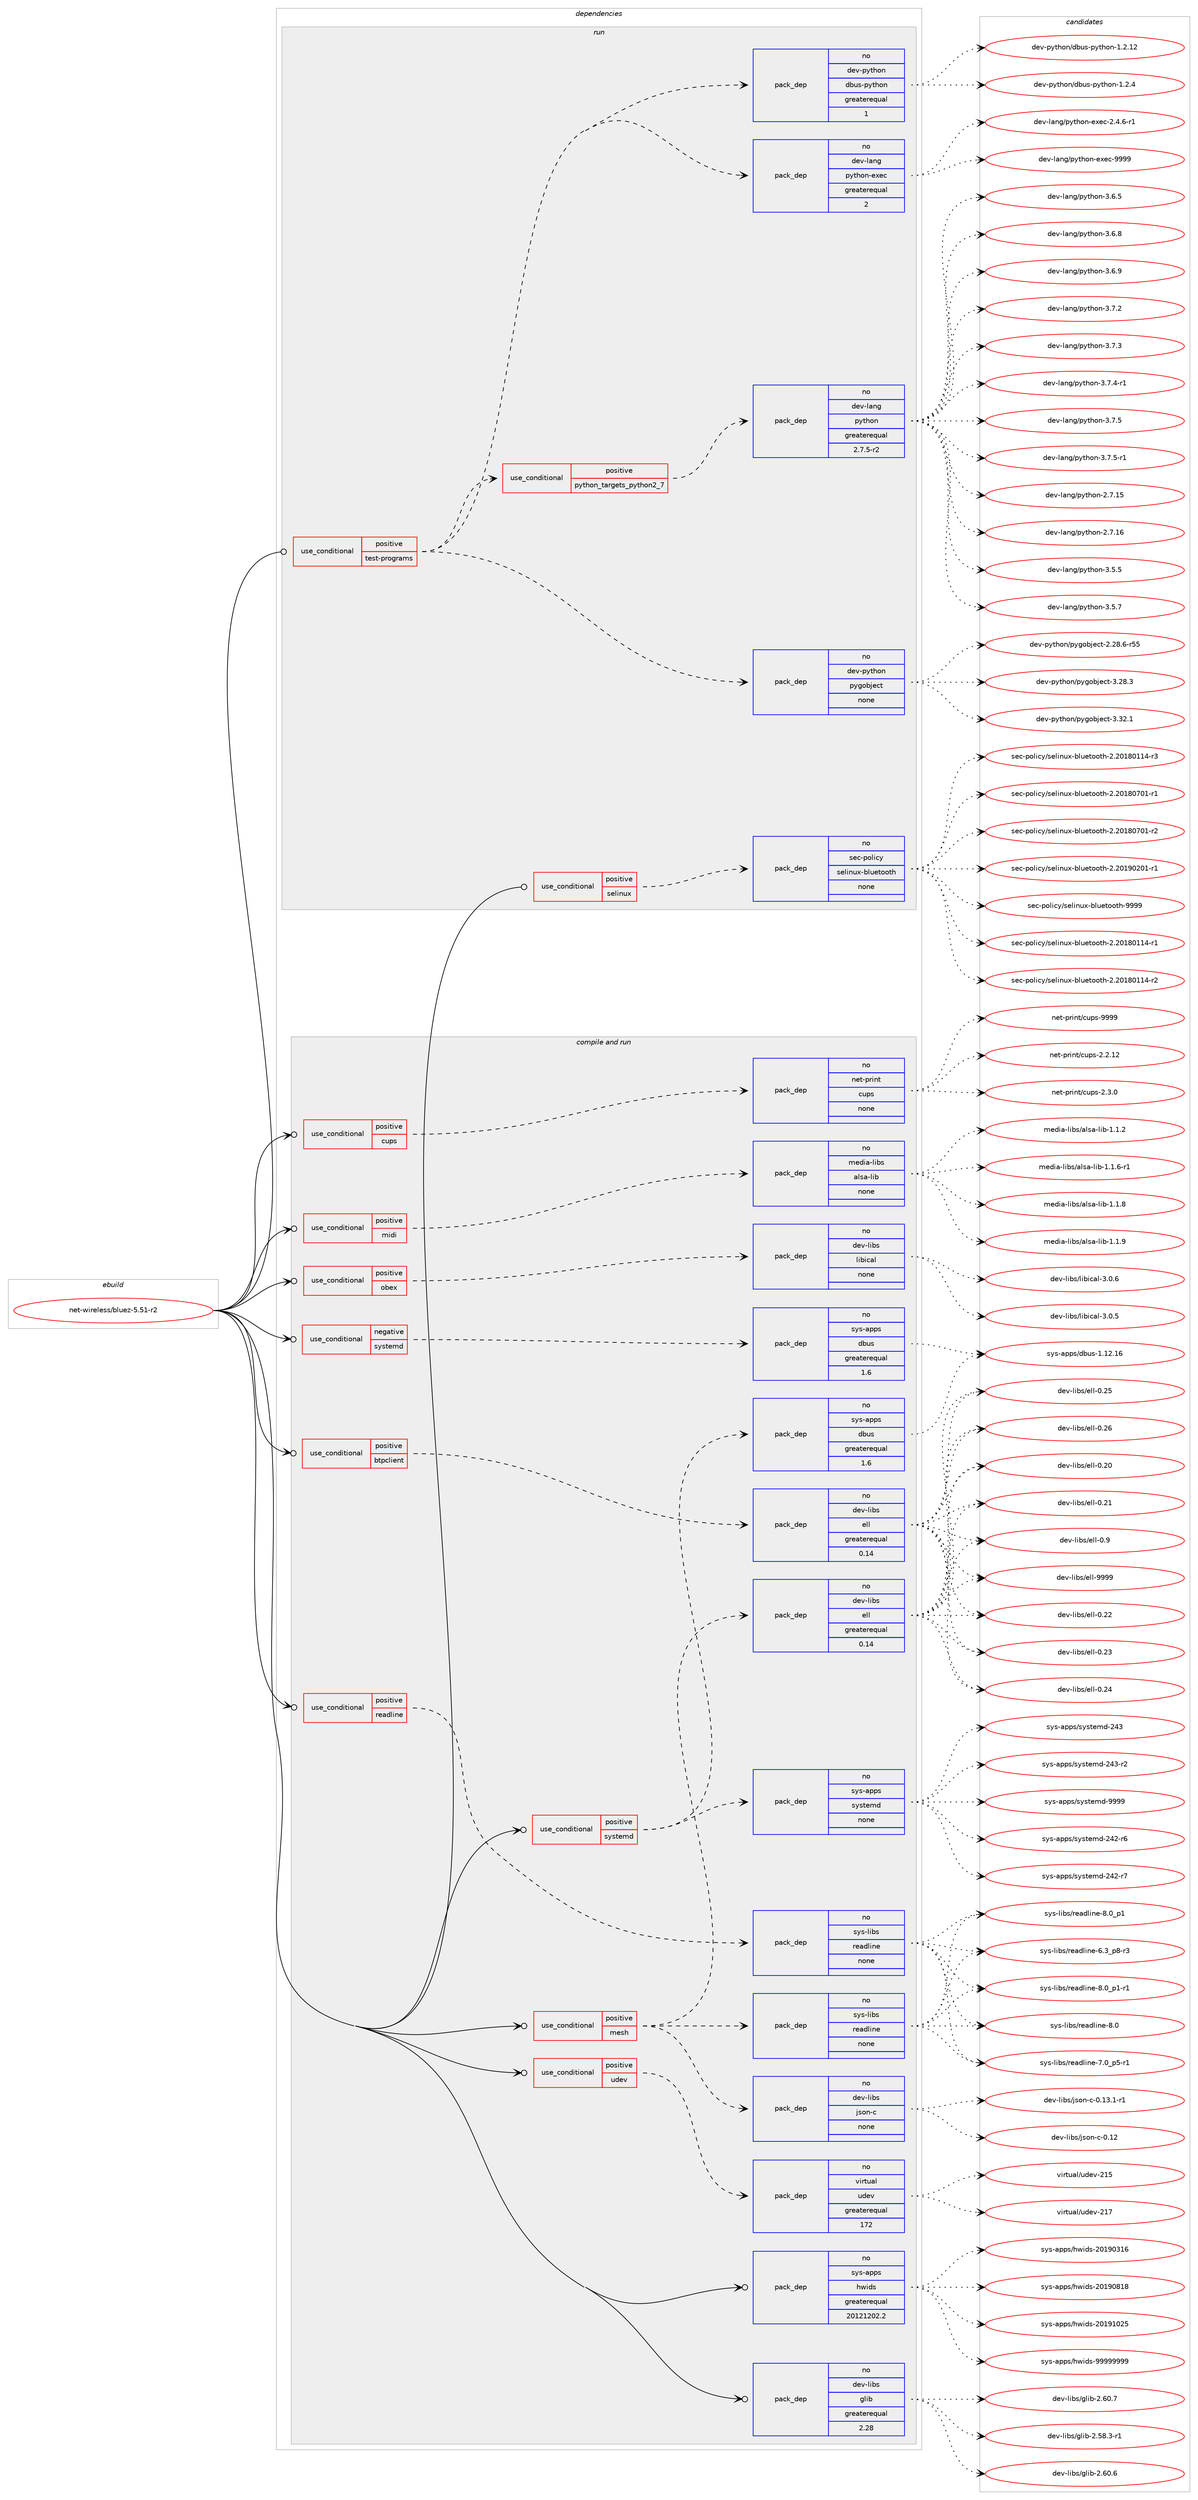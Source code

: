 digraph prolog {

# *************
# Graph options
# *************

newrank=true;
concentrate=true;
compound=true;
graph [rankdir=LR,fontname=Helvetica,fontsize=10,ranksep=1.5];#, ranksep=2.5, nodesep=0.2];
edge  [arrowhead=vee];
node  [fontname=Helvetica,fontsize=10];

# **********
# The ebuild
# **********

subgraph cluster_leftcol {
color=gray;
rank=same;
label=<<i>ebuild</i>>;
id [label="net-wireless/bluez-5.51-r2", color=red, width=4, href="../net-wireless/bluez-5.51-r2.svg"];
}

# ****************
# The dependencies
# ****************

subgraph cluster_midcol {
color=gray;
label=<<i>dependencies</i>>;
subgraph cluster_compile {
fillcolor="#eeeeee";
style=filled;
label=<<i>compile</i>>;
}
subgraph cluster_compileandrun {
fillcolor="#eeeeee";
style=filled;
label=<<i>compile and run</i>>;
subgraph cond205831 {
dependency843879 [label=<<TABLE BORDER="0" CELLBORDER="1" CELLSPACING="0" CELLPADDING="4"><TR><TD ROWSPAN="3" CELLPADDING="10">use_conditional</TD></TR><TR><TD>negative</TD></TR><TR><TD>systemd</TD></TR></TABLE>>, shape=none, color=red];
subgraph pack623142 {
dependency843880 [label=<<TABLE BORDER="0" CELLBORDER="1" CELLSPACING="0" CELLPADDING="4" WIDTH="220"><TR><TD ROWSPAN="6" CELLPADDING="30">pack_dep</TD></TR><TR><TD WIDTH="110">no</TD></TR><TR><TD>sys-apps</TD></TR><TR><TD>dbus</TD></TR><TR><TD>greaterequal</TD></TR><TR><TD>1.6</TD></TR></TABLE>>, shape=none, color=blue];
}
dependency843879:e -> dependency843880:w [weight=20,style="dashed",arrowhead="vee"];
}
id:e -> dependency843879:w [weight=20,style="solid",arrowhead="odotvee"];
subgraph cond205832 {
dependency843881 [label=<<TABLE BORDER="0" CELLBORDER="1" CELLSPACING="0" CELLPADDING="4"><TR><TD ROWSPAN="3" CELLPADDING="10">use_conditional</TD></TR><TR><TD>positive</TD></TR><TR><TD>btpclient</TD></TR></TABLE>>, shape=none, color=red];
subgraph pack623143 {
dependency843882 [label=<<TABLE BORDER="0" CELLBORDER="1" CELLSPACING="0" CELLPADDING="4" WIDTH="220"><TR><TD ROWSPAN="6" CELLPADDING="30">pack_dep</TD></TR><TR><TD WIDTH="110">no</TD></TR><TR><TD>dev-libs</TD></TR><TR><TD>ell</TD></TR><TR><TD>greaterequal</TD></TR><TR><TD>0.14</TD></TR></TABLE>>, shape=none, color=blue];
}
dependency843881:e -> dependency843882:w [weight=20,style="dashed",arrowhead="vee"];
}
id:e -> dependency843881:w [weight=20,style="solid",arrowhead="odotvee"];
subgraph cond205833 {
dependency843883 [label=<<TABLE BORDER="0" CELLBORDER="1" CELLSPACING="0" CELLPADDING="4"><TR><TD ROWSPAN="3" CELLPADDING="10">use_conditional</TD></TR><TR><TD>positive</TD></TR><TR><TD>cups</TD></TR></TABLE>>, shape=none, color=red];
subgraph pack623144 {
dependency843884 [label=<<TABLE BORDER="0" CELLBORDER="1" CELLSPACING="0" CELLPADDING="4" WIDTH="220"><TR><TD ROWSPAN="6" CELLPADDING="30">pack_dep</TD></TR><TR><TD WIDTH="110">no</TD></TR><TR><TD>net-print</TD></TR><TR><TD>cups</TD></TR><TR><TD>none</TD></TR><TR><TD></TD></TR></TABLE>>, shape=none, color=blue];
}
dependency843883:e -> dependency843884:w [weight=20,style="dashed",arrowhead="vee"];
}
id:e -> dependency843883:w [weight=20,style="solid",arrowhead="odotvee"];
subgraph cond205834 {
dependency843885 [label=<<TABLE BORDER="0" CELLBORDER="1" CELLSPACING="0" CELLPADDING="4"><TR><TD ROWSPAN="3" CELLPADDING="10">use_conditional</TD></TR><TR><TD>positive</TD></TR><TR><TD>mesh</TD></TR></TABLE>>, shape=none, color=red];
subgraph pack623145 {
dependency843886 [label=<<TABLE BORDER="0" CELLBORDER="1" CELLSPACING="0" CELLPADDING="4" WIDTH="220"><TR><TD ROWSPAN="6" CELLPADDING="30">pack_dep</TD></TR><TR><TD WIDTH="110">no</TD></TR><TR><TD>dev-libs</TD></TR><TR><TD>ell</TD></TR><TR><TD>greaterequal</TD></TR><TR><TD>0.14</TD></TR></TABLE>>, shape=none, color=blue];
}
dependency843885:e -> dependency843886:w [weight=20,style="dashed",arrowhead="vee"];
subgraph pack623146 {
dependency843887 [label=<<TABLE BORDER="0" CELLBORDER="1" CELLSPACING="0" CELLPADDING="4" WIDTH="220"><TR><TD ROWSPAN="6" CELLPADDING="30">pack_dep</TD></TR><TR><TD WIDTH="110">no</TD></TR><TR><TD>dev-libs</TD></TR><TR><TD>json-c</TD></TR><TR><TD>none</TD></TR><TR><TD></TD></TR></TABLE>>, shape=none, color=blue];
}
dependency843885:e -> dependency843887:w [weight=20,style="dashed",arrowhead="vee"];
subgraph pack623147 {
dependency843888 [label=<<TABLE BORDER="0" CELLBORDER="1" CELLSPACING="0" CELLPADDING="4" WIDTH="220"><TR><TD ROWSPAN="6" CELLPADDING="30">pack_dep</TD></TR><TR><TD WIDTH="110">no</TD></TR><TR><TD>sys-libs</TD></TR><TR><TD>readline</TD></TR><TR><TD>none</TD></TR><TR><TD></TD></TR></TABLE>>, shape=none, color=blue];
}
dependency843885:e -> dependency843888:w [weight=20,style="dashed",arrowhead="vee"];
}
id:e -> dependency843885:w [weight=20,style="solid",arrowhead="odotvee"];
subgraph cond205835 {
dependency843889 [label=<<TABLE BORDER="0" CELLBORDER="1" CELLSPACING="0" CELLPADDING="4"><TR><TD ROWSPAN="3" CELLPADDING="10">use_conditional</TD></TR><TR><TD>positive</TD></TR><TR><TD>midi</TD></TR></TABLE>>, shape=none, color=red];
subgraph pack623148 {
dependency843890 [label=<<TABLE BORDER="0" CELLBORDER="1" CELLSPACING="0" CELLPADDING="4" WIDTH="220"><TR><TD ROWSPAN="6" CELLPADDING="30">pack_dep</TD></TR><TR><TD WIDTH="110">no</TD></TR><TR><TD>media-libs</TD></TR><TR><TD>alsa-lib</TD></TR><TR><TD>none</TD></TR><TR><TD></TD></TR></TABLE>>, shape=none, color=blue];
}
dependency843889:e -> dependency843890:w [weight=20,style="dashed",arrowhead="vee"];
}
id:e -> dependency843889:w [weight=20,style="solid",arrowhead="odotvee"];
subgraph cond205836 {
dependency843891 [label=<<TABLE BORDER="0" CELLBORDER="1" CELLSPACING="0" CELLPADDING="4"><TR><TD ROWSPAN="3" CELLPADDING="10">use_conditional</TD></TR><TR><TD>positive</TD></TR><TR><TD>obex</TD></TR></TABLE>>, shape=none, color=red];
subgraph pack623149 {
dependency843892 [label=<<TABLE BORDER="0" CELLBORDER="1" CELLSPACING="0" CELLPADDING="4" WIDTH="220"><TR><TD ROWSPAN="6" CELLPADDING="30">pack_dep</TD></TR><TR><TD WIDTH="110">no</TD></TR><TR><TD>dev-libs</TD></TR><TR><TD>libical</TD></TR><TR><TD>none</TD></TR><TR><TD></TD></TR></TABLE>>, shape=none, color=blue];
}
dependency843891:e -> dependency843892:w [weight=20,style="dashed",arrowhead="vee"];
}
id:e -> dependency843891:w [weight=20,style="solid",arrowhead="odotvee"];
subgraph cond205837 {
dependency843893 [label=<<TABLE BORDER="0" CELLBORDER="1" CELLSPACING="0" CELLPADDING="4"><TR><TD ROWSPAN="3" CELLPADDING="10">use_conditional</TD></TR><TR><TD>positive</TD></TR><TR><TD>readline</TD></TR></TABLE>>, shape=none, color=red];
subgraph pack623150 {
dependency843894 [label=<<TABLE BORDER="0" CELLBORDER="1" CELLSPACING="0" CELLPADDING="4" WIDTH="220"><TR><TD ROWSPAN="6" CELLPADDING="30">pack_dep</TD></TR><TR><TD WIDTH="110">no</TD></TR><TR><TD>sys-libs</TD></TR><TR><TD>readline</TD></TR><TR><TD>none</TD></TR><TR><TD></TD></TR></TABLE>>, shape=none, color=blue];
}
dependency843893:e -> dependency843894:w [weight=20,style="dashed",arrowhead="vee"];
}
id:e -> dependency843893:w [weight=20,style="solid",arrowhead="odotvee"];
subgraph cond205838 {
dependency843895 [label=<<TABLE BORDER="0" CELLBORDER="1" CELLSPACING="0" CELLPADDING="4"><TR><TD ROWSPAN="3" CELLPADDING="10">use_conditional</TD></TR><TR><TD>positive</TD></TR><TR><TD>systemd</TD></TR></TABLE>>, shape=none, color=red];
subgraph pack623151 {
dependency843896 [label=<<TABLE BORDER="0" CELLBORDER="1" CELLSPACING="0" CELLPADDING="4" WIDTH="220"><TR><TD ROWSPAN="6" CELLPADDING="30">pack_dep</TD></TR><TR><TD WIDTH="110">no</TD></TR><TR><TD>sys-apps</TD></TR><TR><TD>dbus</TD></TR><TR><TD>greaterequal</TD></TR><TR><TD>1.6</TD></TR></TABLE>>, shape=none, color=blue];
}
dependency843895:e -> dependency843896:w [weight=20,style="dashed",arrowhead="vee"];
subgraph pack623152 {
dependency843897 [label=<<TABLE BORDER="0" CELLBORDER="1" CELLSPACING="0" CELLPADDING="4" WIDTH="220"><TR><TD ROWSPAN="6" CELLPADDING="30">pack_dep</TD></TR><TR><TD WIDTH="110">no</TD></TR><TR><TD>sys-apps</TD></TR><TR><TD>systemd</TD></TR><TR><TD>none</TD></TR><TR><TD></TD></TR></TABLE>>, shape=none, color=blue];
}
dependency843895:e -> dependency843897:w [weight=20,style="dashed",arrowhead="vee"];
}
id:e -> dependency843895:w [weight=20,style="solid",arrowhead="odotvee"];
subgraph cond205839 {
dependency843898 [label=<<TABLE BORDER="0" CELLBORDER="1" CELLSPACING="0" CELLPADDING="4"><TR><TD ROWSPAN="3" CELLPADDING="10">use_conditional</TD></TR><TR><TD>positive</TD></TR><TR><TD>udev</TD></TR></TABLE>>, shape=none, color=red];
subgraph pack623153 {
dependency843899 [label=<<TABLE BORDER="0" CELLBORDER="1" CELLSPACING="0" CELLPADDING="4" WIDTH="220"><TR><TD ROWSPAN="6" CELLPADDING="30">pack_dep</TD></TR><TR><TD WIDTH="110">no</TD></TR><TR><TD>virtual</TD></TR><TR><TD>udev</TD></TR><TR><TD>greaterequal</TD></TR><TR><TD>172</TD></TR></TABLE>>, shape=none, color=blue];
}
dependency843898:e -> dependency843899:w [weight=20,style="dashed",arrowhead="vee"];
}
id:e -> dependency843898:w [weight=20,style="solid",arrowhead="odotvee"];
subgraph pack623154 {
dependency843900 [label=<<TABLE BORDER="0" CELLBORDER="1" CELLSPACING="0" CELLPADDING="4" WIDTH="220"><TR><TD ROWSPAN="6" CELLPADDING="30">pack_dep</TD></TR><TR><TD WIDTH="110">no</TD></TR><TR><TD>dev-libs</TD></TR><TR><TD>glib</TD></TR><TR><TD>greaterequal</TD></TR><TR><TD>2.28</TD></TR></TABLE>>, shape=none, color=blue];
}
id:e -> dependency843900:w [weight=20,style="solid",arrowhead="odotvee"];
subgraph pack623155 {
dependency843901 [label=<<TABLE BORDER="0" CELLBORDER="1" CELLSPACING="0" CELLPADDING="4" WIDTH="220"><TR><TD ROWSPAN="6" CELLPADDING="30">pack_dep</TD></TR><TR><TD WIDTH="110">no</TD></TR><TR><TD>sys-apps</TD></TR><TR><TD>hwids</TD></TR><TR><TD>greaterequal</TD></TR><TR><TD>20121202.2</TD></TR></TABLE>>, shape=none, color=blue];
}
id:e -> dependency843901:w [weight=20,style="solid",arrowhead="odotvee"];
}
subgraph cluster_run {
fillcolor="#eeeeee";
style=filled;
label=<<i>run</i>>;
subgraph cond205840 {
dependency843902 [label=<<TABLE BORDER="0" CELLBORDER="1" CELLSPACING="0" CELLPADDING="4"><TR><TD ROWSPAN="3" CELLPADDING="10">use_conditional</TD></TR><TR><TD>positive</TD></TR><TR><TD>selinux</TD></TR></TABLE>>, shape=none, color=red];
subgraph pack623156 {
dependency843903 [label=<<TABLE BORDER="0" CELLBORDER="1" CELLSPACING="0" CELLPADDING="4" WIDTH="220"><TR><TD ROWSPAN="6" CELLPADDING="30">pack_dep</TD></TR><TR><TD WIDTH="110">no</TD></TR><TR><TD>sec-policy</TD></TR><TR><TD>selinux-bluetooth</TD></TR><TR><TD>none</TD></TR><TR><TD></TD></TR></TABLE>>, shape=none, color=blue];
}
dependency843902:e -> dependency843903:w [weight=20,style="dashed",arrowhead="vee"];
}
id:e -> dependency843902:w [weight=20,style="solid",arrowhead="odot"];
subgraph cond205841 {
dependency843904 [label=<<TABLE BORDER="0" CELLBORDER="1" CELLSPACING="0" CELLPADDING="4"><TR><TD ROWSPAN="3" CELLPADDING="10">use_conditional</TD></TR><TR><TD>positive</TD></TR><TR><TD>test-programs</TD></TR></TABLE>>, shape=none, color=red];
subgraph cond205842 {
dependency843905 [label=<<TABLE BORDER="0" CELLBORDER="1" CELLSPACING="0" CELLPADDING="4"><TR><TD ROWSPAN="3" CELLPADDING="10">use_conditional</TD></TR><TR><TD>positive</TD></TR><TR><TD>python_targets_python2_7</TD></TR></TABLE>>, shape=none, color=red];
subgraph pack623157 {
dependency843906 [label=<<TABLE BORDER="0" CELLBORDER="1" CELLSPACING="0" CELLPADDING="4" WIDTH="220"><TR><TD ROWSPAN="6" CELLPADDING="30">pack_dep</TD></TR><TR><TD WIDTH="110">no</TD></TR><TR><TD>dev-lang</TD></TR><TR><TD>python</TD></TR><TR><TD>greaterequal</TD></TR><TR><TD>2.7.5-r2</TD></TR></TABLE>>, shape=none, color=blue];
}
dependency843905:e -> dependency843906:w [weight=20,style="dashed",arrowhead="vee"];
}
dependency843904:e -> dependency843905:w [weight=20,style="dashed",arrowhead="vee"];
subgraph pack623158 {
dependency843907 [label=<<TABLE BORDER="0" CELLBORDER="1" CELLSPACING="0" CELLPADDING="4" WIDTH="220"><TR><TD ROWSPAN="6" CELLPADDING="30">pack_dep</TD></TR><TR><TD WIDTH="110">no</TD></TR><TR><TD>dev-lang</TD></TR><TR><TD>python-exec</TD></TR><TR><TD>greaterequal</TD></TR><TR><TD>2</TD></TR></TABLE>>, shape=none, color=blue];
}
dependency843904:e -> dependency843907:w [weight=20,style="dashed",arrowhead="vee"];
subgraph pack623159 {
dependency843908 [label=<<TABLE BORDER="0" CELLBORDER="1" CELLSPACING="0" CELLPADDING="4" WIDTH="220"><TR><TD ROWSPAN="6" CELLPADDING="30">pack_dep</TD></TR><TR><TD WIDTH="110">no</TD></TR><TR><TD>dev-python</TD></TR><TR><TD>dbus-python</TD></TR><TR><TD>greaterequal</TD></TR><TR><TD>1</TD></TR></TABLE>>, shape=none, color=blue];
}
dependency843904:e -> dependency843908:w [weight=20,style="dashed",arrowhead="vee"];
subgraph pack623160 {
dependency843909 [label=<<TABLE BORDER="0" CELLBORDER="1" CELLSPACING="0" CELLPADDING="4" WIDTH="220"><TR><TD ROWSPAN="6" CELLPADDING="30">pack_dep</TD></TR><TR><TD WIDTH="110">no</TD></TR><TR><TD>dev-python</TD></TR><TR><TD>pygobject</TD></TR><TR><TD>none</TD></TR><TR><TD></TD></TR></TABLE>>, shape=none, color=blue];
}
dependency843904:e -> dependency843909:w [weight=20,style="dashed",arrowhead="vee"];
}
id:e -> dependency843904:w [weight=20,style="solid",arrowhead="odot"];
}
}

# **************
# The candidates
# **************

subgraph cluster_choices {
rank=same;
color=gray;
label=<<i>candidates</i>>;

subgraph choice623142 {
color=black;
nodesep=1;
choice115121115459711211211547100981171154549464950464954 [label="sys-apps/dbus-1.12.16", color=red, width=4,href="../sys-apps/dbus-1.12.16.svg"];
dependency843880:e -> choice115121115459711211211547100981171154549464950464954:w [style=dotted,weight="100"];
}
subgraph choice623143 {
color=black;
nodesep=1;
choice1001011184510810598115471011081084548465048 [label="dev-libs/ell-0.20", color=red, width=4,href="../dev-libs/ell-0.20.svg"];
choice1001011184510810598115471011081084548465049 [label="dev-libs/ell-0.21", color=red, width=4,href="../dev-libs/ell-0.21.svg"];
choice1001011184510810598115471011081084548465050 [label="dev-libs/ell-0.22", color=red, width=4,href="../dev-libs/ell-0.22.svg"];
choice1001011184510810598115471011081084548465051 [label="dev-libs/ell-0.23", color=red, width=4,href="../dev-libs/ell-0.23.svg"];
choice1001011184510810598115471011081084548465052 [label="dev-libs/ell-0.24", color=red, width=4,href="../dev-libs/ell-0.24.svg"];
choice1001011184510810598115471011081084548465053 [label="dev-libs/ell-0.25", color=red, width=4,href="../dev-libs/ell-0.25.svg"];
choice1001011184510810598115471011081084548465054 [label="dev-libs/ell-0.26", color=red, width=4,href="../dev-libs/ell-0.26.svg"];
choice10010111845108105981154710110810845484657 [label="dev-libs/ell-0.9", color=red, width=4,href="../dev-libs/ell-0.9.svg"];
choice1001011184510810598115471011081084557575757 [label="dev-libs/ell-9999", color=red, width=4,href="../dev-libs/ell-9999.svg"];
dependency843882:e -> choice1001011184510810598115471011081084548465048:w [style=dotted,weight="100"];
dependency843882:e -> choice1001011184510810598115471011081084548465049:w [style=dotted,weight="100"];
dependency843882:e -> choice1001011184510810598115471011081084548465050:w [style=dotted,weight="100"];
dependency843882:e -> choice1001011184510810598115471011081084548465051:w [style=dotted,weight="100"];
dependency843882:e -> choice1001011184510810598115471011081084548465052:w [style=dotted,weight="100"];
dependency843882:e -> choice1001011184510810598115471011081084548465053:w [style=dotted,weight="100"];
dependency843882:e -> choice1001011184510810598115471011081084548465054:w [style=dotted,weight="100"];
dependency843882:e -> choice10010111845108105981154710110810845484657:w [style=dotted,weight="100"];
dependency843882:e -> choice1001011184510810598115471011081084557575757:w [style=dotted,weight="100"];
}
subgraph choice623144 {
color=black;
nodesep=1;
choice11010111645112114105110116479911711211545504650464950 [label="net-print/cups-2.2.12", color=red, width=4,href="../net-print/cups-2.2.12.svg"];
choice110101116451121141051101164799117112115455046514648 [label="net-print/cups-2.3.0", color=red, width=4,href="../net-print/cups-2.3.0.svg"];
choice1101011164511211410511011647991171121154557575757 [label="net-print/cups-9999", color=red, width=4,href="../net-print/cups-9999.svg"];
dependency843884:e -> choice11010111645112114105110116479911711211545504650464950:w [style=dotted,weight="100"];
dependency843884:e -> choice110101116451121141051101164799117112115455046514648:w [style=dotted,weight="100"];
dependency843884:e -> choice1101011164511211410511011647991171121154557575757:w [style=dotted,weight="100"];
}
subgraph choice623145 {
color=black;
nodesep=1;
choice1001011184510810598115471011081084548465048 [label="dev-libs/ell-0.20", color=red, width=4,href="../dev-libs/ell-0.20.svg"];
choice1001011184510810598115471011081084548465049 [label="dev-libs/ell-0.21", color=red, width=4,href="../dev-libs/ell-0.21.svg"];
choice1001011184510810598115471011081084548465050 [label="dev-libs/ell-0.22", color=red, width=4,href="../dev-libs/ell-0.22.svg"];
choice1001011184510810598115471011081084548465051 [label="dev-libs/ell-0.23", color=red, width=4,href="../dev-libs/ell-0.23.svg"];
choice1001011184510810598115471011081084548465052 [label="dev-libs/ell-0.24", color=red, width=4,href="../dev-libs/ell-0.24.svg"];
choice1001011184510810598115471011081084548465053 [label="dev-libs/ell-0.25", color=red, width=4,href="../dev-libs/ell-0.25.svg"];
choice1001011184510810598115471011081084548465054 [label="dev-libs/ell-0.26", color=red, width=4,href="../dev-libs/ell-0.26.svg"];
choice10010111845108105981154710110810845484657 [label="dev-libs/ell-0.9", color=red, width=4,href="../dev-libs/ell-0.9.svg"];
choice1001011184510810598115471011081084557575757 [label="dev-libs/ell-9999", color=red, width=4,href="../dev-libs/ell-9999.svg"];
dependency843886:e -> choice1001011184510810598115471011081084548465048:w [style=dotted,weight="100"];
dependency843886:e -> choice1001011184510810598115471011081084548465049:w [style=dotted,weight="100"];
dependency843886:e -> choice1001011184510810598115471011081084548465050:w [style=dotted,weight="100"];
dependency843886:e -> choice1001011184510810598115471011081084548465051:w [style=dotted,weight="100"];
dependency843886:e -> choice1001011184510810598115471011081084548465052:w [style=dotted,weight="100"];
dependency843886:e -> choice1001011184510810598115471011081084548465053:w [style=dotted,weight="100"];
dependency843886:e -> choice1001011184510810598115471011081084548465054:w [style=dotted,weight="100"];
dependency843886:e -> choice10010111845108105981154710110810845484657:w [style=dotted,weight="100"];
dependency843886:e -> choice1001011184510810598115471011081084557575757:w [style=dotted,weight="100"];
}
subgraph choice623146 {
color=black;
nodesep=1;
choice10010111845108105981154710611511111045994548464950 [label="dev-libs/json-c-0.12", color=red, width=4,href="../dev-libs/json-c-0.12.svg"];
choice1001011184510810598115471061151111104599454846495146494511449 [label="dev-libs/json-c-0.13.1-r1", color=red, width=4,href="../dev-libs/json-c-0.13.1-r1.svg"];
dependency843887:e -> choice10010111845108105981154710611511111045994548464950:w [style=dotted,weight="100"];
dependency843887:e -> choice1001011184510810598115471061151111104599454846495146494511449:w [style=dotted,weight="100"];
}
subgraph choice623147 {
color=black;
nodesep=1;
choice115121115451081059811547114101971001081051101014554465195112564511451 [label="sys-libs/readline-6.3_p8-r3", color=red, width=4,href="../sys-libs/readline-6.3_p8-r3.svg"];
choice115121115451081059811547114101971001081051101014555464895112534511449 [label="sys-libs/readline-7.0_p5-r1", color=red, width=4,href="../sys-libs/readline-7.0_p5-r1.svg"];
choice1151211154510810598115471141019710010810511010145564648 [label="sys-libs/readline-8.0", color=red, width=4,href="../sys-libs/readline-8.0.svg"];
choice11512111545108105981154711410197100108105110101455646489511249 [label="sys-libs/readline-8.0_p1", color=red, width=4,href="../sys-libs/readline-8.0_p1.svg"];
choice115121115451081059811547114101971001081051101014556464895112494511449 [label="sys-libs/readline-8.0_p1-r1", color=red, width=4,href="../sys-libs/readline-8.0_p1-r1.svg"];
dependency843888:e -> choice115121115451081059811547114101971001081051101014554465195112564511451:w [style=dotted,weight="100"];
dependency843888:e -> choice115121115451081059811547114101971001081051101014555464895112534511449:w [style=dotted,weight="100"];
dependency843888:e -> choice1151211154510810598115471141019710010810511010145564648:w [style=dotted,weight="100"];
dependency843888:e -> choice11512111545108105981154711410197100108105110101455646489511249:w [style=dotted,weight="100"];
dependency843888:e -> choice115121115451081059811547114101971001081051101014556464895112494511449:w [style=dotted,weight="100"];
}
subgraph choice623148 {
color=black;
nodesep=1;
choice1091011001059745108105981154797108115974510810598454946494650 [label="media-libs/alsa-lib-1.1.2", color=red, width=4,href="../media-libs/alsa-lib-1.1.2.svg"];
choice10910110010597451081059811547971081159745108105984549464946544511449 [label="media-libs/alsa-lib-1.1.6-r1", color=red, width=4,href="../media-libs/alsa-lib-1.1.6-r1.svg"];
choice1091011001059745108105981154797108115974510810598454946494656 [label="media-libs/alsa-lib-1.1.8", color=red, width=4,href="../media-libs/alsa-lib-1.1.8.svg"];
choice1091011001059745108105981154797108115974510810598454946494657 [label="media-libs/alsa-lib-1.1.9", color=red, width=4,href="../media-libs/alsa-lib-1.1.9.svg"];
dependency843890:e -> choice1091011001059745108105981154797108115974510810598454946494650:w [style=dotted,weight="100"];
dependency843890:e -> choice10910110010597451081059811547971081159745108105984549464946544511449:w [style=dotted,weight="100"];
dependency843890:e -> choice1091011001059745108105981154797108115974510810598454946494656:w [style=dotted,weight="100"];
dependency843890:e -> choice1091011001059745108105981154797108115974510810598454946494657:w [style=dotted,weight="100"];
}
subgraph choice623149 {
color=black;
nodesep=1;
choice100101118451081059811547108105981059997108455146484653 [label="dev-libs/libical-3.0.5", color=red, width=4,href="../dev-libs/libical-3.0.5.svg"];
choice100101118451081059811547108105981059997108455146484654 [label="dev-libs/libical-3.0.6", color=red, width=4,href="../dev-libs/libical-3.0.6.svg"];
dependency843892:e -> choice100101118451081059811547108105981059997108455146484653:w [style=dotted,weight="100"];
dependency843892:e -> choice100101118451081059811547108105981059997108455146484654:w [style=dotted,weight="100"];
}
subgraph choice623150 {
color=black;
nodesep=1;
choice115121115451081059811547114101971001081051101014554465195112564511451 [label="sys-libs/readline-6.3_p8-r3", color=red, width=4,href="../sys-libs/readline-6.3_p8-r3.svg"];
choice115121115451081059811547114101971001081051101014555464895112534511449 [label="sys-libs/readline-7.0_p5-r1", color=red, width=4,href="../sys-libs/readline-7.0_p5-r1.svg"];
choice1151211154510810598115471141019710010810511010145564648 [label="sys-libs/readline-8.0", color=red, width=4,href="../sys-libs/readline-8.0.svg"];
choice11512111545108105981154711410197100108105110101455646489511249 [label="sys-libs/readline-8.0_p1", color=red, width=4,href="../sys-libs/readline-8.0_p1.svg"];
choice115121115451081059811547114101971001081051101014556464895112494511449 [label="sys-libs/readline-8.0_p1-r1", color=red, width=4,href="../sys-libs/readline-8.0_p1-r1.svg"];
dependency843894:e -> choice115121115451081059811547114101971001081051101014554465195112564511451:w [style=dotted,weight="100"];
dependency843894:e -> choice115121115451081059811547114101971001081051101014555464895112534511449:w [style=dotted,weight="100"];
dependency843894:e -> choice1151211154510810598115471141019710010810511010145564648:w [style=dotted,weight="100"];
dependency843894:e -> choice11512111545108105981154711410197100108105110101455646489511249:w [style=dotted,weight="100"];
dependency843894:e -> choice115121115451081059811547114101971001081051101014556464895112494511449:w [style=dotted,weight="100"];
}
subgraph choice623151 {
color=black;
nodesep=1;
choice115121115459711211211547100981171154549464950464954 [label="sys-apps/dbus-1.12.16", color=red, width=4,href="../sys-apps/dbus-1.12.16.svg"];
dependency843896:e -> choice115121115459711211211547100981171154549464950464954:w [style=dotted,weight="100"];
}
subgraph choice623152 {
color=black;
nodesep=1;
choice115121115459711211211547115121115116101109100455052504511454 [label="sys-apps/systemd-242-r6", color=red, width=4,href="../sys-apps/systemd-242-r6.svg"];
choice115121115459711211211547115121115116101109100455052504511455 [label="sys-apps/systemd-242-r7", color=red, width=4,href="../sys-apps/systemd-242-r7.svg"];
choice11512111545971121121154711512111511610110910045505251 [label="sys-apps/systemd-243", color=red, width=4,href="../sys-apps/systemd-243.svg"];
choice115121115459711211211547115121115116101109100455052514511450 [label="sys-apps/systemd-243-r2", color=red, width=4,href="../sys-apps/systemd-243-r2.svg"];
choice1151211154597112112115471151211151161011091004557575757 [label="sys-apps/systemd-9999", color=red, width=4,href="../sys-apps/systemd-9999.svg"];
dependency843897:e -> choice115121115459711211211547115121115116101109100455052504511454:w [style=dotted,weight="100"];
dependency843897:e -> choice115121115459711211211547115121115116101109100455052504511455:w [style=dotted,weight="100"];
dependency843897:e -> choice11512111545971121121154711512111511610110910045505251:w [style=dotted,weight="100"];
dependency843897:e -> choice115121115459711211211547115121115116101109100455052514511450:w [style=dotted,weight="100"];
dependency843897:e -> choice1151211154597112112115471151211151161011091004557575757:w [style=dotted,weight="100"];
}
subgraph choice623153 {
color=black;
nodesep=1;
choice118105114116117971084711710010111845504953 [label="virtual/udev-215", color=red, width=4,href="../virtual/udev-215.svg"];
choice118105114116117971084711710010111845504955 [label="virtual/udev-217", color=red, width=4,href="../virtual/udev-217.svg"];
dependency843899:e -> choice118105114116117971084711710010111845504953:w [style=dotted,weight="100"];
dependency843899:e -> choice118105114116117971084711710010111845504955:w [style=dotted,weight="100"];
}
subgraph choice623154 {
color=black;
nodesep=1;
choice10010111845108105981154710310810598455046535646514511449 [label="dev-libs/glib-2.58.3-r1", color=red, width=4,href="../dev-libs/glib-2.58.3-r1.svg"];
choice1001011184510810598115471031081059845504654484654 [label="dev-libs/glib-2.60.6", color=red, width=4,href="../dev-libs/glib-2.60.6.svg"];
choice1001011184510810598115471031081059845504654484655 [label="dev-libs/glib-2.60.7", color=red, width=4,href="../dev-libs/glib-2.60.7.svg"];
dependency843900:e -> choice10010111845108105981154710310810598455046535646514511449:w [style=dotted,weight="100"];
dependency843900:e -> choice1001011184510810598115471031081059845504654484654:w [style=dotted,weight="100"];
dependency843900:e -> choice1001011184510810598115471031081059845504654484655:w [style=dotted,weight="100"];
}
subgraph choice623155 {
color=black;
nodesep=1;
choice115121115459711211211547104119105100115455048495748514954 [label="sys-apps/hwids-20190316", color=red, width=4,href="../sys-apps/hwids-20190316.svg"];
choice115121115459711211211547104119105100115455048495748564956 [label="sys-apps/hwids-20190818", color=red, width=4,href="../sys-apps/hwids-20190818.svg"];
choice115121115459711211211547104119105100115455048495749485053 [label="sys-apps/hwids-20191025", color=red, width=4,href="../sys-apps/hwids-20191025.svg"];
choice115121115459711211211547104119105100115455757575757575757 [label="sys-apps/hwids-99999999", color=red, width=4,href="../sys-apps/hwids-99999999.svg"];
dependency843901:e -> choice115121115459711211211547104119105100115455048495748514954:w [style=dotted,weight="100"];
dependency843901:e -> choice115121115459711211211547104119105100115455048495748564956:w [style=dotted,weight="100"];
dependency843901:e -> choice115121115459711211211547104119105100115455048495749485053:w [style=dotted,weight="100"];
dependency843901:e -> choice115121115459711211211547104119105100115455757575757575757:w [style=dotted,weight="100"];
}
subgraph choice623156 {
color=black;
nodesep=1;
choice11510199451121111081059912147115101108105110117120459810811710111611111111610445504650484956484949524511449 [label="sec-policy/selinux-bluetooth-2.20180114-r1", color=red, width=4,href="../sec-policy/selinux-bluetooth-2.20180114-r1.svg"];
choice11510199451121111081059912147115101108105110117120459810811710111611111111610445504650484956484949524511450 [label="sec-policy/selinux-bluetooth-2.20180114-r2", color=red, width=4,href="../sec-policy/selinux-bluetooth-2.20180114-r2.svg"];
choice11510199451121111081059912147115101108105110117120459810811710111611111111610445504650484956484949524511451 [label="sec-policy/selinux-bluetooth-2.20180114-r3", color=red, width=4,href="../sec-policy/selinux-bluetooth-2.20180114-r3.svg"];
choice11510199451121111081059912147115101108105110117120459810811710111611111111610445504650484956485548494511449 [label="sec-policy/selinux-bluetooth-2.20180701-r1", color=red, width=4,href="../sec-policy/selinux-bluetooth-2.20180701-r1.svg"];
choice11510199451121111081059912147115101108105110117120459810811710111611111111610445504650484956485548494511450 [label="sec-policy/selinux-bluetooth-2.20180701-r2", color=red, width=4,href="../sec-policy/selinux-bluetooth-2.20180701-r2.svg"];
choice11510199451121111081059912147115101108105110117120459810811710111611111111610445504650484957485048494511449 [label="sec-policy/selinux-bluetooth-2.20190201-r1", color=red, width=4,href="../sec-policy/selinux-bluetooth-2.20190201-r1.svg"];
choice1151019945112111108105991214711510110810511011712045981081171011161111111161044557575757 [label="sec-policy/selinux-bluetooth-9999", color=red, width=4,href="../sec-policy/selinux-bluetooth-9999.svg"];
dependency843903:e -> choice11510199451121111081059912147115101108105110117120459810811710111611111111610445504650484956484949524511449:w [style=dotted,weight="100"];
dependency843903:e -> choice11510199451121111081059912147115101108105110117120459810811710111611111111610445504650484956484949524511450:w [style=dotted,weight="100"];
dependency843903:e -> choice11510199451121111081059912147115101108105110117120459810811710111611111111610445504650484956484949524511451:w [style=dotted,weight="100"];
dependency843903:e -> choice11510199451121111081059912147115101108105110117120459810811710111611111111610445504650484956485548494511449:w [style=dotted,weight="100"];
dependency843903:e -> choice11510199451121111081059912147115101108105110117120459810811710111611111111610445504650484956485548494511450:w [style=dotted,weight="100"];
dependency843903:e -> choice11510199451121111081059912147115101108105110117120459810811710111611111111610445504650484957485048494511449:w [style=dotted,weight="100"];
dependency843903:e -> choice1151019945112111108105991214711510110810511011712045981081171011161111111161044557575757:w [style=dotted,weight="100"];
}
subgraph choice623157 {
color=black;
nodesep=1;
choice10010111845108971101034711212111610411111045504655464953 [label="dev-lang/python-2.7.15", color=red, width=4,href="../dev-lang/python-2.7.15.svg"];
choice10010111845108971101034711212111610411111045504655464954 [label="dev-lang/python-2.7.16", color=red, width=4,href="../dev-lang/python-2.7.16.svg"];
choice100101118451089711010347112121116104111110455146534653 [label="dev-lang/python-3.5.5", color=red, width=4,href="../dev-lang/python-3.5.5.svg"];
choice100101118451089711010347112121116104111110455146534655 [label="dev-lang/python-3.5.7", color=red, width=4,href="../dev-lang/python-3.5.7.svg"];
choice100101118451089711010347112121116104111110455146544653 [label="dev-lang/python-3.6.5", color=red, width=4,href="../dev-lang/python-3.6.5.svg"];
choice100101118451089711010347112121116104111110455146544656 [label="dev-lang/python-3.6.8", color=red, width=4,href="../dev-lang/python-3.6.8.svg"];
choice100101118451089711010347112121116104111110455146544657 [label="dev-lang/python-3.6.9", color=red, width=4,href="../dev-lang/python-3.6.9.svg"];
choice100101118451089711010347112121116104111110455146554650 [label="dev-lang/python-3.7.2", color=red, width=4,href="../dev-lang/python-3.7.2.svg"];
choice100101118451089711010347112121116104111110455146554651 [label="dev-lang/python-3.7.3", color=red, width=4,href="../dev-lang/python-3.7.3.svg"];
choice1001011184510897110103471121211161041111104551465546524511449 [label="dev-lang/python-3.7.4-r1", color=red, width=4,href="../dev-lang/python-3.7.4-r1.svg"];
choice100101118451089711010347112121116104111110455146554653 [label="dev-lang/python-3.7.5", color=red, width=4,href="../dev-lang/python-3.7.5.svg"];
choice1001011184510897110103471121211161041111104551465546534511449 [label="dev-lang/python-3.7.5-r1", color=red, width=4,href="../dev-lang/python-3.7.5-r1.svg"];
dependency843906:e -> choice10010111845108971101034711212111610411111045504655464953:w [style=dotted,weight="100"];
dependency843906:e -> choice10010111845108971101034711212111610411111045504655464954:w [style=dotted,weight="100"];
dependency843906:e -> choice100101118451089711010347112121116104111110455146534653:w [style=dotted,weight="100"];
dependency843906:e -> choice100101118451089711010347112121116104111110455146534655:w [style=dotted,weight="100"];
dependency843906:e -> choice100101118451089711010347112121116104111110455146544653:w [style=dotted,weight="100"];
dependency843906:e -> choice100101118451089711010347112121116104111110455146544656:w [style=dotted,weight="100"];
dependency843906:e -> choice100101118451089711010347112121116104111110455146544657:w [style=dotted,weight="100"];
dependency843906:e -> choice100101118451089711010347112121116104111110455146554650:w [style=dotted,weight="100"];
dependency843906:e -> choice100101118451089711010347112121116104111110455146554651:w [style=dotted,weight="100"];
dependency843906:e -> choice1001011184510897110103471121211161041111104551465546524511449:w [style=dotted,weight="100"];
dependency843906:e -> choice100101118451089711010347112121116104111110455146554653:w [style=dotted,weight="100"];
dependency843906:e -> choice1001011184510897110103471121211161041111104551465546534511449:w [style=dotted,weight="100"];
}
subgraph choice623158 {
color=black;
nodesep=1;
choice10010111845108971101034711212111610411111045101120101994550465246544511449 [label="dev-lang/python-exec-2.4.6-r1", color=red, width=4,href="../dev-lang/python-exec-2.4.6-r1.svg"];
choice10010111845108971101034711212111610411111045101120101994557575757 [label="dev-lang/python-exec-9999", color=red, width=4,href="../dev-lang/python-exec-9999.svg"];
dependency843907:e -> choice10010111845108971101034711212111610411111045101120101994550465246544511449:w [style=dotted,weight="100"];
dependency843907:e -> choice10010111845108971101034711212111610411111045101120101994557575757:w [style=dotted,weight="100"];
}
subgraph choice623159 {
color=black;
nodesep=1;
choice1001011184511212111610411111047100981171154511212111610411111045494650464950 [label="dev-python/dbus-python-1.2.12", color=red, width=4,href="../dev-python/dbus-python-1.2.12.svg"];
choice10010111845112121116104111110471009811711545112121116104111110454946504652 [label="dev-python/dbus-python-1.2.4", color=red, width=4,href="../dev-python/dbus-python-1.2.4.svg"];
dependency843908:e -> choice1001011184511212111610411111047100981171154511212111610411111045494650464950:w [style=dotted,weight="100"];
dependency843908:e -> choice10010111845112121116104111110471009811711545112121116104111110454946504652:w [style=dotted,weight="100"];
}
subgraph choice623160 {
color=black;
nodesep=1;
choice1001011184511212111610411111047112121103111981061019911645504650564654451145353 [label="dev-python/pygobject-2.28.6-r55", color=red, width=4,href="../dev-python/pygobject-2.28.6-r55.svg"];
choice1001011184511212111610411111047112121103111981061019911645514650564651 [label="dev-python/pygobject-3.28.3", color=red, width=4,href="../dev-python/pygobject-3.28.3.svg"];
choice1001011184511212111610411111047112121103111981061019911645514651504649 [label="dev-python/pygobject-3.32.1", color=red, width=4,href="../dev-python/pygobject-3.32.1.svg"];
dependency843909:e -> choice1001011184511212111610411111047112121103111981061019911645504650564654451145353:w [style=dotted,weight="100"];
dependency843909:e -> choice1001011184511212111610411111047112121103111981061019911645514650564651:w [style=dotted,weight="100"];
dependency843909:e -> choice1001011184511212111610411111047112121103111981061019911645514651504649:w [style=dotted,weight="100"];
}
}

}
